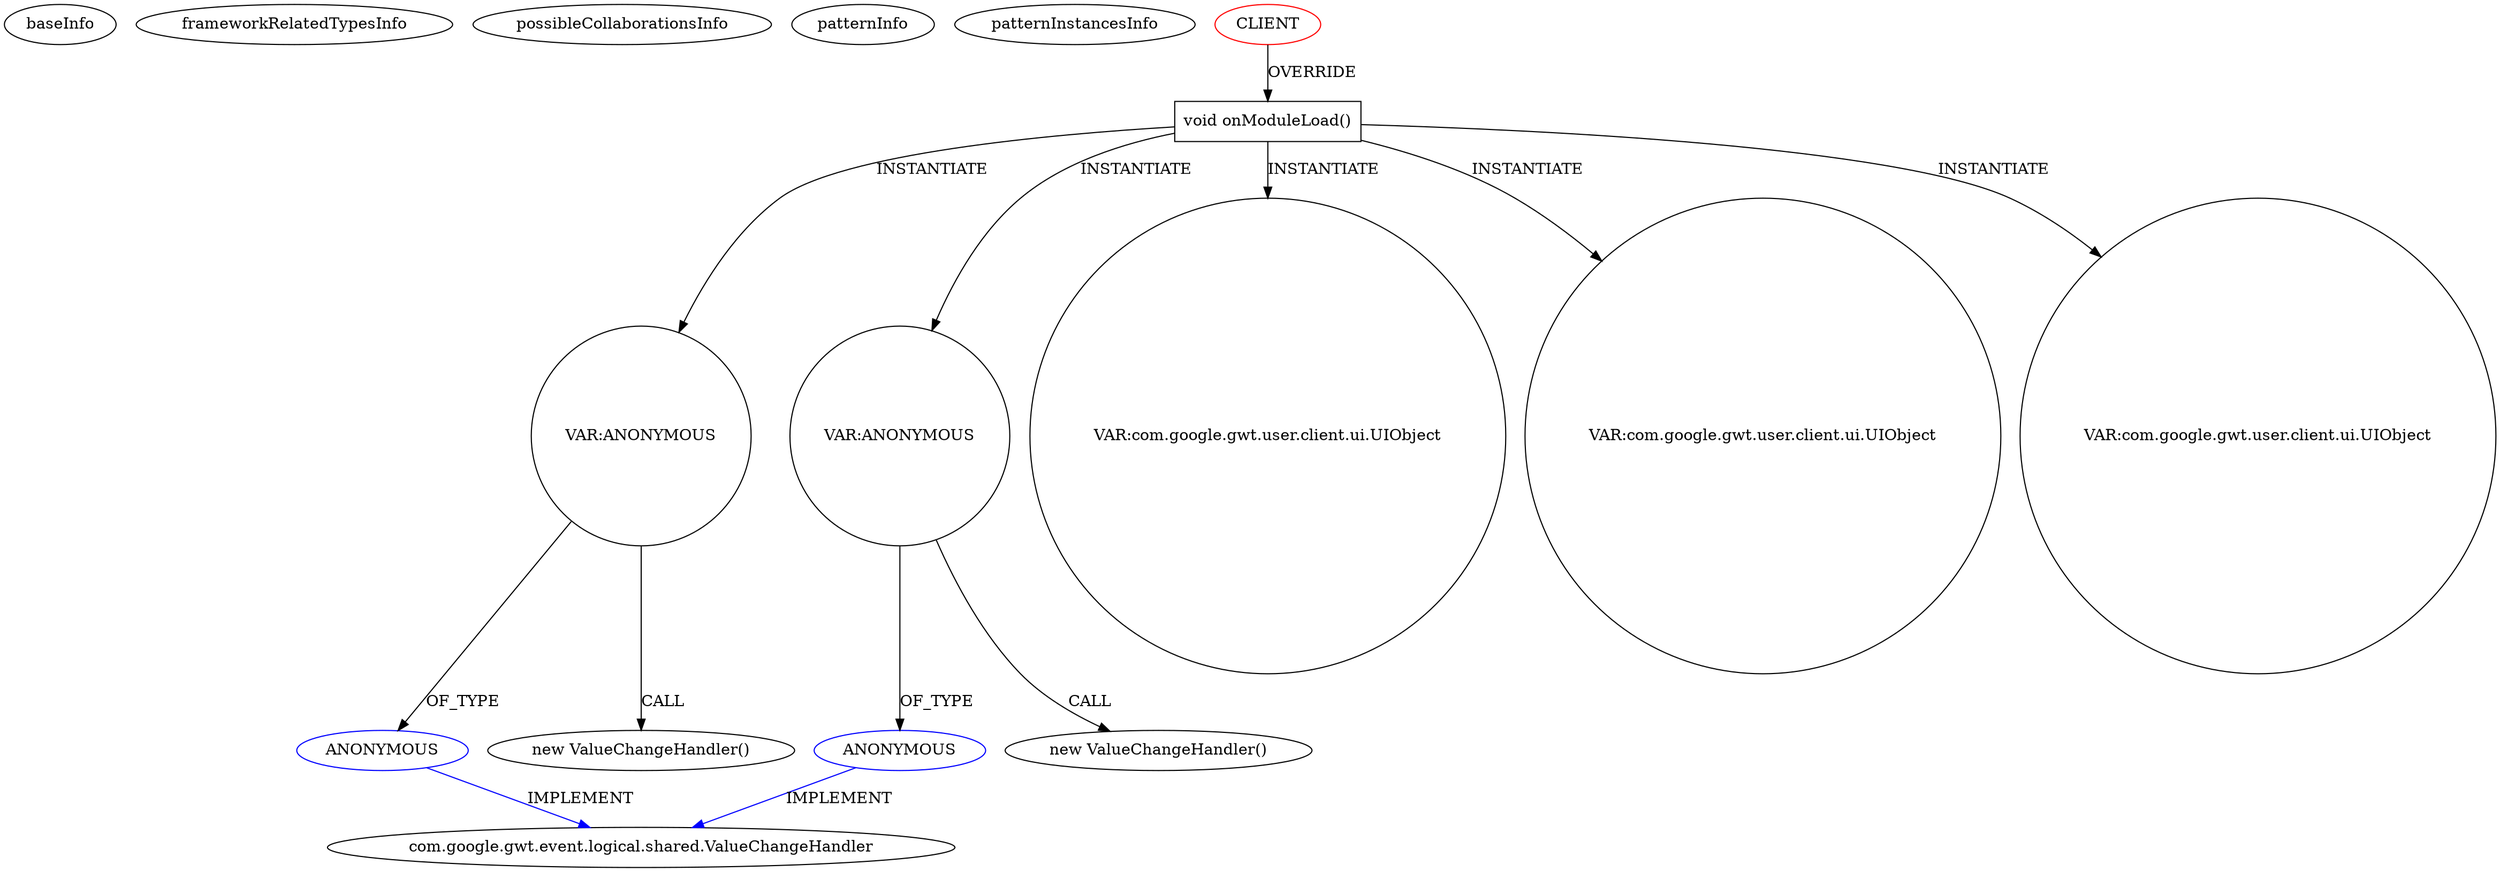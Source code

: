 digraph {
baseInfo[graphId=369,category="pattern",isAnonymous=false,possibleRelation=false]
frameworkRelatedTypesInfo[]
possibleCollaborationsInfo[]
patternInfo[frequency=3.0,patternRootClient=0]
patternInstancesInfo[0="akjava-WebTestMaker~/akjava-WebTestMaker/WebTestMaker-master/src/com/akjava/gwt/webtestmaker/client/WebTestMaker.java~WebTestMaker~655",1="coldplayguy-flight87~/coldplayguy-flight87/flight87-master/BookFlight/src/bookflight/client/BookFlight.java~BookFlight~1091",2="Tok-Erwin~/Tok-Erwin/Erwin-master/src/main/java/erwin/client/Erwin.java~Erwin~388"]
222[label="com.google.gwt.event.logical.shared.ValueChangeHandler",vertexType="FRAMEWORK_INTERFACE_TYPE",isFrameworkType=false]
281[label="ANONYMOUS",vertexType="REFERENCE_ANONYMOUS_DECLARATION",isFrameworkType=false,color=blue]
221[label="ANONYMOUS",vertexType="REFERENCE_ANONYMOUS_DECLARATION",isFrameworkType=false,color=blue]
280[label="VAR:ANONYMOUS",vertexType="VARIABLE_EXPRESION",isFrameworkType=false,shape=circle]
279[label="new ValueChangeHandler()",vertexType="CONSTRUCTOR_CALL",isFrameworkType=false]
220[label="VAR:ANONYMOUS",vertexType="VARIABLE_EXPRESION",isFrameworkType=false,shape=circle]
219[label="new ValueChangeHandler()",vertexType="CONSTRUCTOR_CALL",isFrameworkType=false]
28[label="void onModuleLoad()",vertexType="OVERRIDING_METHOD_DECLARATION",isFrameworkType=false,shape=box]
300[label="VAR:com.google.gwt.user.client.ui.UIObject",vertexType="VARIABLE_EXPRESION",isFrameworkType=false,shape=circle]
0[label="CLIENT",vertexType="ROOT_CLIENT_CLASS_DECLARATION",isFrameworkType=false,color=red]
56[label="VAR:com.google.gwt.user.client.ui.UIObject",vertexType="VARIABLE_EXPRESION",isFrameworkType=false,shape=circle]
179[label="VAR:com.google.gwt.user.client.ui.UIObject",vertexType="VARIABLE_EXPRESION",isFrameworkType=false,shape=circle]
28->56[label="INSTANTIATE"]
280->279[label="CALL"]
28->220[label="INSTANTIATE"]
28->179[label="INSTANTIATE"]
281->222[label="IMPLEMENT",color=blue]
28->300[label="INSTANTIATE"]
28->280[label="INSTANTIATE"]
221->222[label="IMPLEMENT",color=blue]
0->28[label="OVERRIDE"]
280->281[label="OF_TYPE"]
220->221[label="OF_TYPE"]
220->219[label="CALL"]
}
